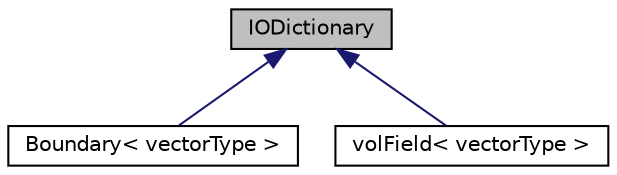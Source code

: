 digraph "IODictionary"
{
 // LATEX_PDF_SIZE
  edge [fontname="Helvetica",fontsize="10",labelfontname="Helvetica",labelfontsize="10"];
  node [fontname="Helvetica",fontsize="10",shape=record];
  Node1 [label="IODictionary",height=0.2,width=0.4,color="black", fillcolor="grey75", style="filled", fontcolor="black",tooltip=" "];
  Node1 -> Node2 [dir="back",color="midnightblue",fontsize="10",style="solid",fontname="Helvetica"];
  Node2 [label="Boundary\< vectorType \>",height=0.2,width=0.4,color="black", fillcolor="white", style="filled",URL="$classBoundary.html",tooltip=" "];
  Node1 -> Node3 [dir="back",color="midnightblue",fontsize="10",style="solid",fontname="Helvetica"];
  Node3 [label="volField\< vectorType \>",height=0.2,width=0.4,color="black", fillcolor="white", style="filled",URL="$classvolField.html",tooltip=" "];
}
